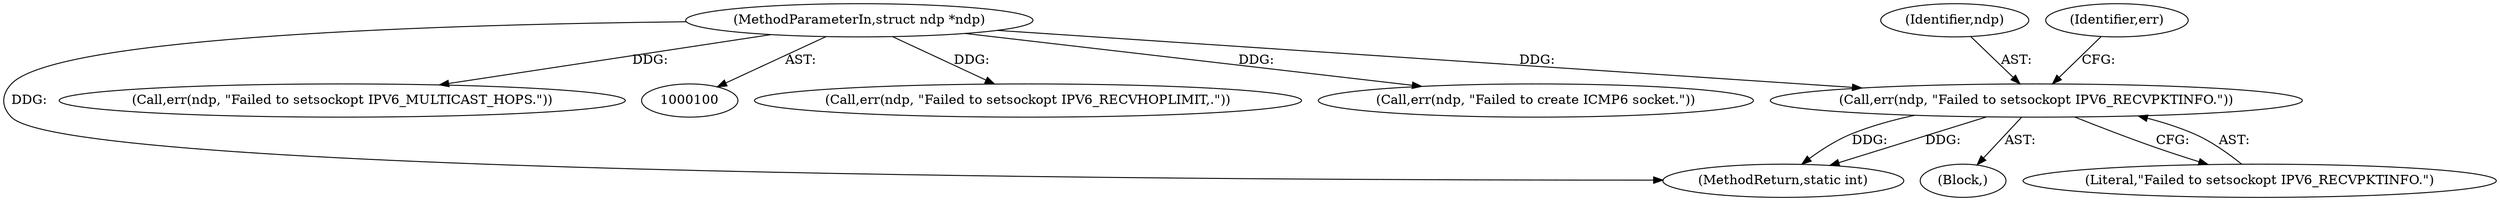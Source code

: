 digraph "0_libndp_a4892df306e0532487f1634ba6d4c6d4bb381c7f_0@pointer" {
"1000144" [label="(Call,err(ndp, \"Failed to setsockopt IPV6_RECVPKTINFO.\"))"];
"1000101" [label="(MethodParameterIn,struct ndp *ndp)"];
"1000145" [label="(Identifier,ndp)"];
"1000198" [label="(Call,err(ndp, \"Failed to setsockopt IPV6_RECVHOPLIMIT,.\"))"];
"1000119" [label="(Call,err(ndp, \"Failed to create ICMP6 socket.\"))"];
"1000218" [label="(MethodReturn,static int)"];
"1000171" [label="(Call,err(ndp, \"Failed to setsockopt IPV6_MULTICAST_HOPS.\"))"];
"1000148" [label="(Identifier,err)"];
"1000143" [label="(Block,)"];
"1000146" [label="(Literal,\"Failed to setsockopt IPV6_RECVPKTINFO.\")"];
"1000101" [label="(MethodParameterIn,struct ndp *ndp)"];
"1000144" [label="(Call,err(ndp, \"Failed to setsockopt IPV6_RECVPKTINFO.\"))"];
"1000144" -> "1000143"  [label="AST: "];
"1000144" -> "1000146"  [label="CFG: "];
"1000145" -> "1000144"  [label="AST: "];
"1000146" -> "1000144"  [label="AST: "];
"1000148" -> "1000144"  [label="CFG: "];
"1000144" -> "1000218"  [label="DDG: "];
"1000144" -> "1000218"  [label="DDG: "];
"1000101" -> "1000144"  [label="DDG: "];
"1000101" -> "1000100"  [label="AST: "];
"1000101" -> "1000218"  [label="DDG: "];
"1000101" -> "1000119"  [label="DDG: "];
"1000101" -> "1000171"  [label="DDG: "];
"1000101" -> "1000198"  [label="DDG: "];
}
